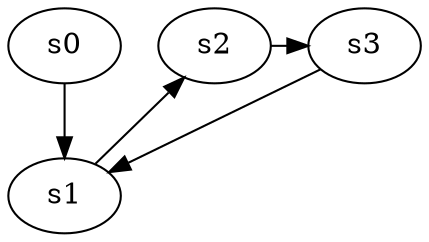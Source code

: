 digraph game_0034_chain_4 {
    s0 [name="s0", player=0, target=1];
    s1 [name="s1", player=1, target=1];
    s2 [name="s2", player=0];
    s3 [name="s3", player=1];

    s0 -> s1;
    s1 -> s2 [constraint="time % 2 == 0"];
    s2 -> s3 [constraint="time == 8 || time == 13 || time == 17"];
    s3 -> s1 [constraint="!(time % 3 == 0)"];
}
